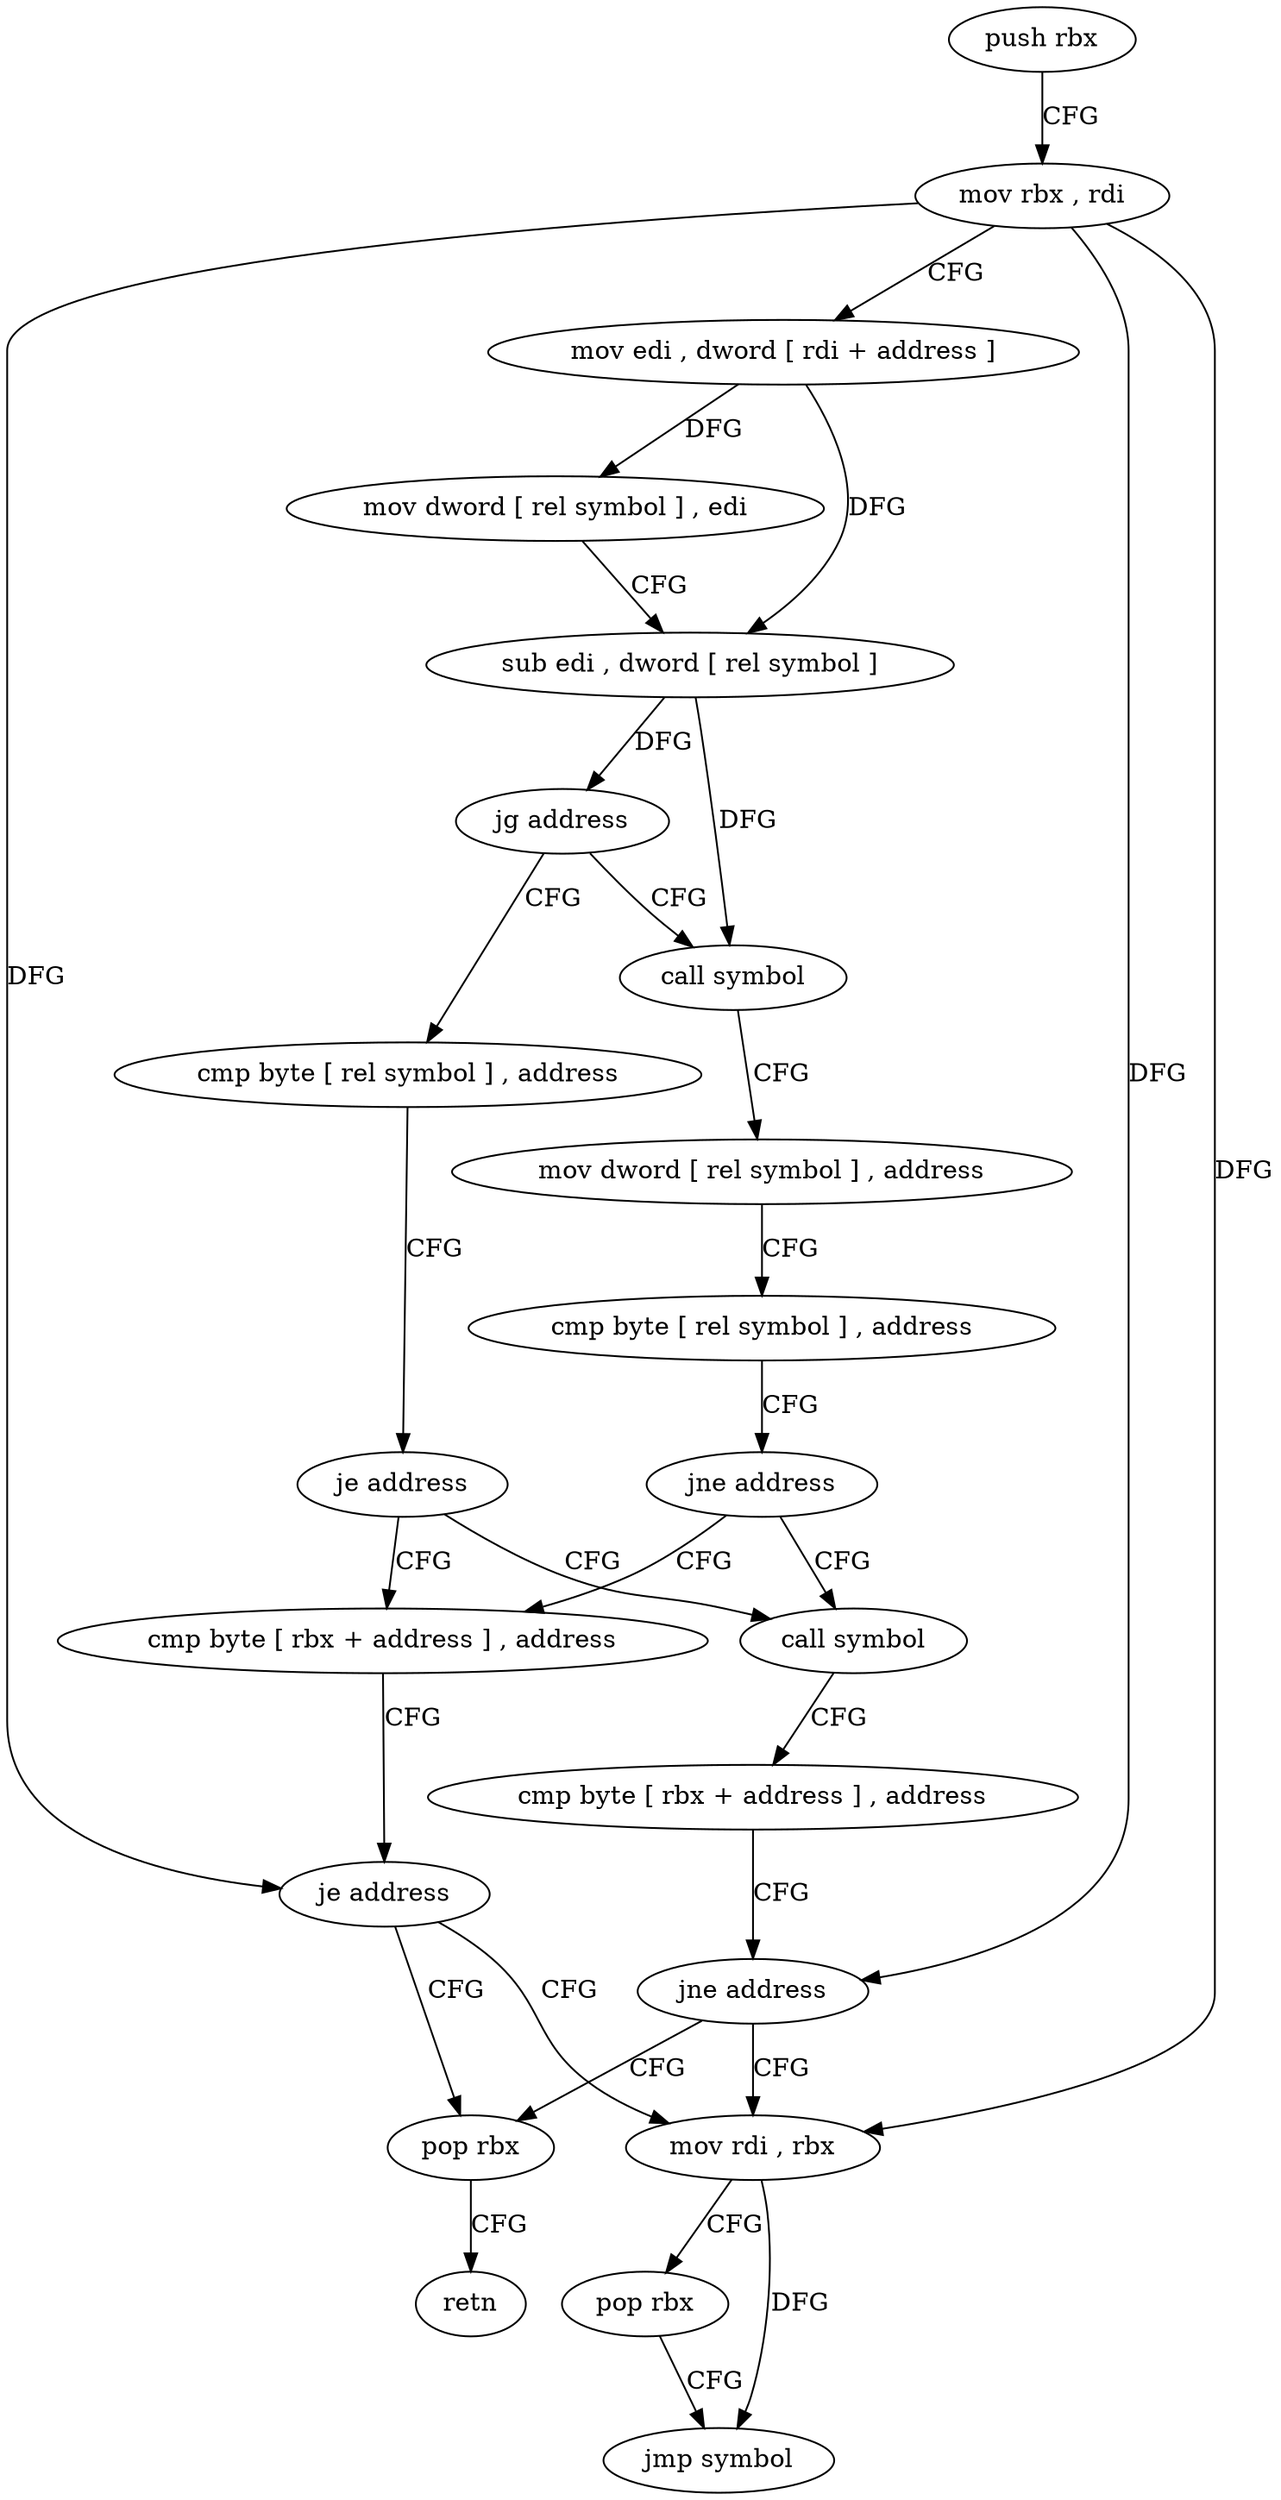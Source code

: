 digraph "func" {
"4212048" [label = "push rbx" ]
"4212049" [label = "mov rbx , rdi" ]
"4212052" [label = "mov edi , dword [ rdi + address ]" ]
"4212055" [label = "mov dword [ rel symbol ] , edi" ]
"4212061" [label = "sub edi , dword [ rel symbol ]" ]
"4212067" [label = "jg address" ]
"4212090" [label = "call symbol" ]
"4212069" [label = "cmp byte [ rel symbol ] , address" ]
"4212095" [label = "mov dword [ rel symbol ] , address" ]
"4212105" [label = "cmp byte [ rel symbol ] , address" ]
"4212112" [label = "jne address" ]
"4212078" [label = "cmp byte [ rbx + address ] , address" ]
"4212114" [label = "call symbol" ]
"4212076" [label = "je address" ]
"4212082" [label = "je address" ]
"4212125" [label = "pop rbx" ]
"4212084" [label = "mov rdi , rbx" ]
"4212119" [label = "cmp byte [ rbx + address ] , address" ]
"4212123" [label = "jne address" ]
"4212126" [label = "retn" ]
"4212087" [label = "pop rbx" ]
"4212088" [label = "jmp symbol" ]
"4212048" -> "4212049" [ label = "CFG" ]
"4212049" -> "4212052" [ label = "CFG" ]
"4212049" -> "4212082" [ label = "DFG" ]
"4212049" -> "4212123" [ label = "DFG" ]
"4212049" -> "4212084" [ label = "DFG" ]
"4212052" -> "4212055" [ label = "DFG" ]
"4212052" -> "4212061" [ label = "DFG" ]
"4212055" -> "4212061" [ label = "CFG" ]
"4212061" -> "4212067" [ label = "DFG" ]
"4212061" -> "4212090" [ label = "DFG" ]
"4212067" -> "4212090" [ label = "CFG" ]
"4212067" -> "4212069" [ label = "CFG" ]
"4212090" -> "4212095" [ label = "CFG" ]
"4212069" -> "4212076" [ label = "CFG" ]
"4212095" -> "4212105" [ label = "CFG" ]
"4212105" -> "4212112" [ label = "CFG" ]
"4212112" -> "4212078" [ label = "CFG" ]
"4212112" -> "4212114" [ label = "CFG" ]
"4212078" -> "4212082" [ label = "CFG" ]
"4212114" -> "4212119" [ label = "CFG" ]
"4212076" -> "4212114" [ label = "CFG" ]
"4212076" -> "4212078" [ label = "CFG" ]
"4212082" -> "4212125" [ label = "CFG" ]
"4212082" -> "4212084" [ label = "CFG" ]
"4212125" -> "4212126" [ label = "CFG" ]
"4212084" -> "4212087" [ label = "CFG" ]
"4212084" -> "4212088" [ label = "DFG" ]
"4212119" -> "4212123" [ label = "CFG" ]
"4212123" -> "4212084" [ label = "CFG" ]
"4212123" -> "4212125" [ label = "CFG" ]
"4212087" -> "4212088" [ label = "CFG" ]
}
